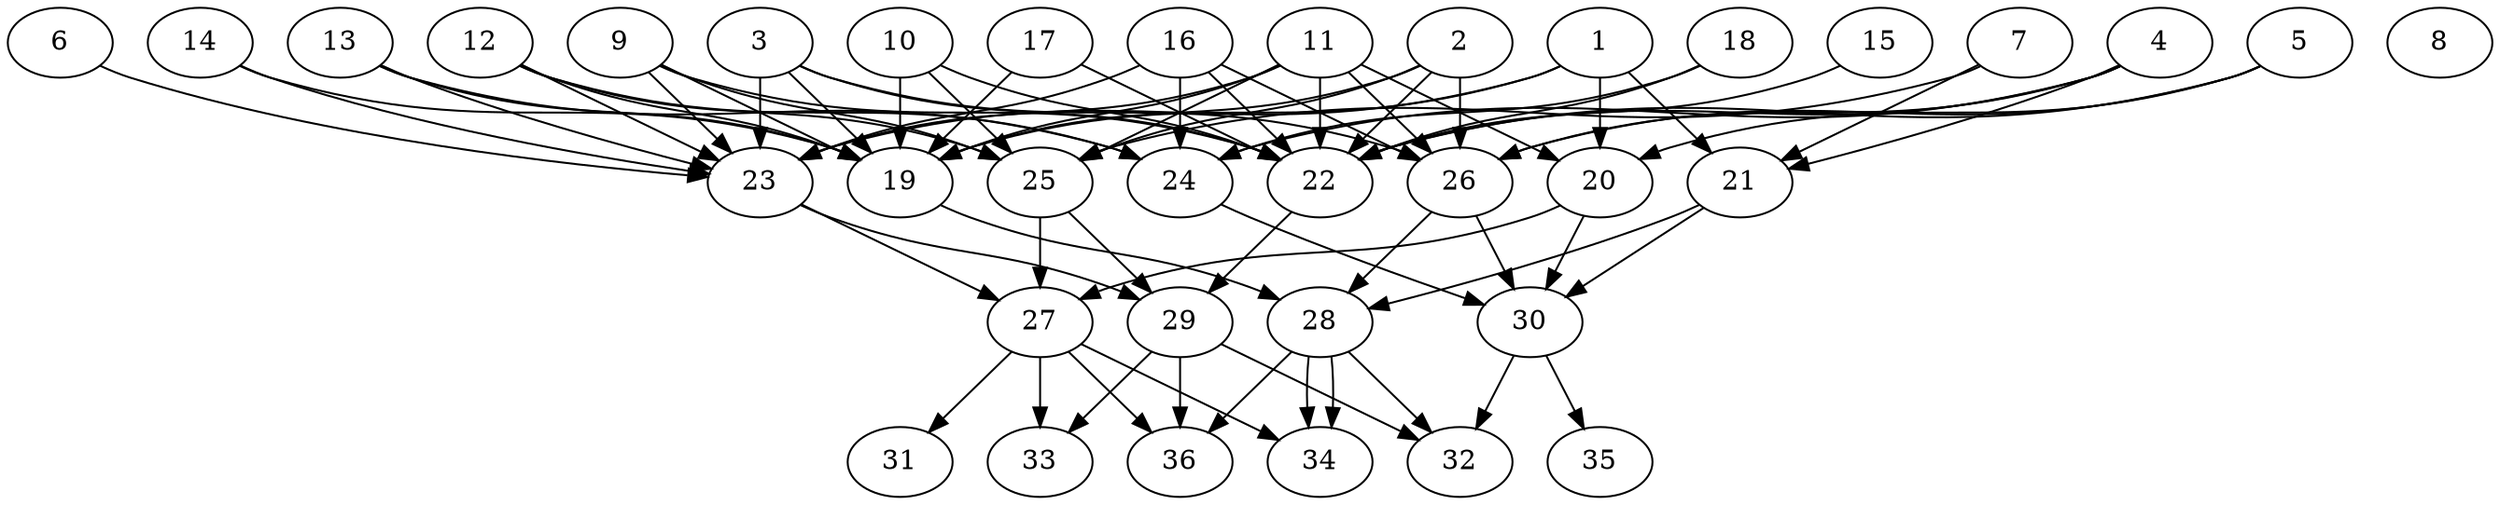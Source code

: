 // DAG (tier=3-complex, mode=compute, n=36, ccr=0.488, fat=0.733, density=0.746, regular=0.327, jump=0.294, mindata=1048576, maxdata=16777216)
// DAG automatically generated by daggen at Sun Aug 24 16:33:34 2025
// /home/ermia/Project/Environments/daggen/bin/daggen --dot --ccr 0.488 --fat 0.733 --regular 0.327 --density 0.746 --jump 0.294 --mindata 1048576 --maxdata 16777216 -n 36 
digraph G {
  1 [size="5095080820756647", alpha="0.19", expect_size="2547540410378323"]
  1 -> 19 [size ="110049175273472"]
  1 -> 20 [size ="110049175273472"]
  1 -> 21 [size ="110049175273472"]
  1 -> 23 [size ="110049175273472"]
  2 [size="1408936712143656192", alpha="0.08", expect_size="704468356071828096"]
  2 -> 19 [size ="596559959949312"]
  2 -> 22 [size ="596559959949312"]
  2 -> 25 [size ="596559959949312"]
  2 -> 26 [size ="596559959949312"]
  3 [size="1208227129879446784", alpha="0.18", expect_size="604113564939723392"]
  3 -> 19 [size ="1607962145587200"]
  3 -> 22 [size ="1607962145587200"]
  3 -> 23 [size ="1607962145587200"]
  3 -> 26 [size ="1607962145587200"]
  4 [size="100805928436731264", alpha="0.00", expect_size="50402964218365632"]
  4 -> 21 [size ="1662775122198528"]
  4 -> 22 [size ="1662775122198528"]
  4 -> 24 [size ="1662775122198528"]
  4 -> 26 [size ="1662775122198528"]
  5 [size="2782390753771432448", alpha="0.09", expect_size="1391195376885716224"]
  5 -> 20 [size ="1352572476588032"]
  5 -> 22 [size ="1352572476588032"]
  5 -> 26 [size ="1352572476588032"]
  6 [size="88266413085493696", alpha="0.14", expect_size="44133206542746848"]
  6 -> 23 [size ="2076937342156800"]
  7 [size="2101871212077822", alpha="0.18", expect_size="1050935606038911"]
  7 -> 21 [size ="49656272781312"]
  7 -> 25 [size ="49656272781312"]
  8 [size="73108490898974544", alpha="0.00", expect_size="36554245449487272"]
  9 [size="8019857069342355", alpha="0.16", expect_size="4009928534671177"]
  9 -> 19 [size ="328624397877248"]
  9 -> 22 [size ="328624397877248"]
  9 -> 23 [size ="328624397877248"]
  9 -> 25 [size ="328624397877248"]
  10 [size="2039937439144635", alpha="0.18", expect_size="1019968719572317"]
  10 -> 19 [size ="34432517931008"]
  10 -> 22 [size ="34432517931008"]
  10 -> 25 [size ="34432517931008"]
  11 [size="6931686296410652672", alpha="0.18", expect_size="3465843148205326336"]
  11 -> 19 [size ="29083673034752"]
  11 -> 20 [size ="29083673034752"]
  11 -> 22 [size ="29083673034752"]
  11 -> 23 [size ="29083673034752"]
  11 -> 25 [size ="29083673034752"]
  11 -> 26 [size ="29083673034752"]
  12 [size="1918279306009112477696", alpha="0.10", expect_size="959139653004556238848"]
  12 -> 19 [size ="1235087941173248"]
  12 -> 23 [size ="1235087941173248"]
  12 -> 24 [size ="1235087941173248"]
  12 -> 25 [size ="1235087941173248"]
  13 [size="1876907137614423040", alpha="0.16", expect_size="938453568807211520"]
  13 -> 19 [size ="1706521108938752"]
  13 -> 23 [size ="1706521108938752"]
  13 -> 24 [size ="1706521108938752"]
  14 [size="1454514487423284992", alpha="0.20", expect_size="727257243711642496"]
  14 -> 19 [size ="1795226209353728"]
  14 -> 23 [size ="1795226209353728"]
  15 [size="1153254982156487424", alpha="0.12", expect_size="576627491078243712"]
  15 -> 22 [size ="1397463650926592"]
  16 [size="2763993322816012288000", alpha="0.03", expect_size="1381996661408006144000"]
  16 -> 22 [size ="1575607284531200"]
  16 -> 23 [size ="1575607284531200"]
  16 -> 24 [size ="1575607284531200"]
  16 -> 26 [size ="1575607284531200"]
  17 [size="571476224640796327936", alpha="0.11", expect_size="285738112320398163968"]
  17 -> 19 [size ="550920286896128"]
  17 -> 22 [size ="550920286896128"]
  18 [size="603764996371827200", alpha="0.11", expect_size="301882498185913600"]
  18 -> 22 [size ="636101970624512"]
  18 -> 24 [size ="636101970624512"]
  19 [size="9360991436690648", alpha="0.15", expect_size="4680495718345324"]
  19 -> 28 [size ="10978473279488"]
  20 [size="575930368000000000000", alpha="0.06", expect_size="287965184000000000000"]
  20 -> 27 [size ="553779200000000"]
  20 -> 30 [size ="553779200000000"]
  21 [size="1380219103083294097408", alpha="0.11", expect_size="690109551541647048704"]
  21 -> 28 [size ="991719097106432"]
  21 -> 30 [size ="991719097106432"]
  22 [size="248180834066468175872", alpha="0.02", expect_size="124090417033234087936"]
  22 -> 29 [size ="315938205335552"]
  23 [size="2826781269850522124288", alpha="0.13", expect_size="1413390634925261062144"]
  23 -> 27 [size ="1599379249037312"]
  23 -> 29 [size ="1599379249037312"]
  24 [size="935945137029985920", alpha="0.00", expect_size="467972568514992960"]
  24 -> 30 [size ="734765565083648"]
  25 [size="105944135347040688", alpha="0.09", expect_size="52972067673520344"]
  25 -> 27 [size ="1976802327134208"]
  25 -> 29 [size ="1976802327134208"]
  26 [size="4506122273190576128", alpha="0.01", expect_size="2253061136595288064"]
  26 -> 28 [size ="21825220247552"]
  26 -> 30 [size ="21825220247552"]
  27 [size="66325466450229198848", alpha="0.13", expect_size="33162733225114599424"]
  27 -> 31 [size ="131082141827072"]
  27 -> 33 [size ="131082141827072"]
  27 -> 34 [size ="131082141827072"]
  27 -> 36 [size ="131082141827072"]
  28 [size="4681950988988911616", alpha="0.09", expect_size="2340975494494455808"]
  28 -> 32 [size ="1552241521590272"]
  28 -> 34 [size ="1552241521590272"]
  28 -> 34 [size ="1552241521590272"]
  28 -> 36 [size ="1552241521590272"]
  29 [size="68023634013740248", alpha="0.10", expect_size="34011817006870124"]
  29 -> 32 [size ="105479330070528"]
  29 -> 33 [size ="105479330070528"]
  29 -> 36 [size ="105479330070528"]
  30 [size="2403932695706816479232", alpha="0.12", expect_size="1201966347853408239616"]
  30 -> 32 [size ="1435615669256192"]
  30 -> 35 [size ="1435615669256192"]
  31 [size="2151229422665508096", alpha="0.08", expect_size="1075614711332754048"]
  32 [size="690322389712061056", alpha="0.12", expect_size="345161194856030528"]
  33 [size="115667254523614880", alpha="0.19", expect_size="57833627261807440"]
  34 [size="3497808983712203800576", alpha="0.02", expect_size="1748904491856101900288"]
  35 [size="615728609766343180288", alpha="0.06", expect_size="307864304883171590144"]
  36 [size="2260783749800459763712", alpha="0.19", expect_size="1130391874900229881856"]
}